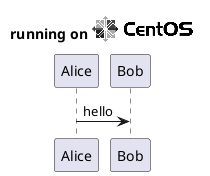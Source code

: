 {
  "sha1": "7smclgble3lots8zfccrgbol6rax0o3",
  "insertion": {
    "when": "2024-05-30T20:48:21.270Z",
    "url": "https://forum.plantuml.net/10800/font-style-not-working-on-title",
    "user": "plantuml@gmail.com"
  }
}
@startuml
!include <logos/centos>

title: running on <$centos>
Alice->Bob : hello

@enduml
